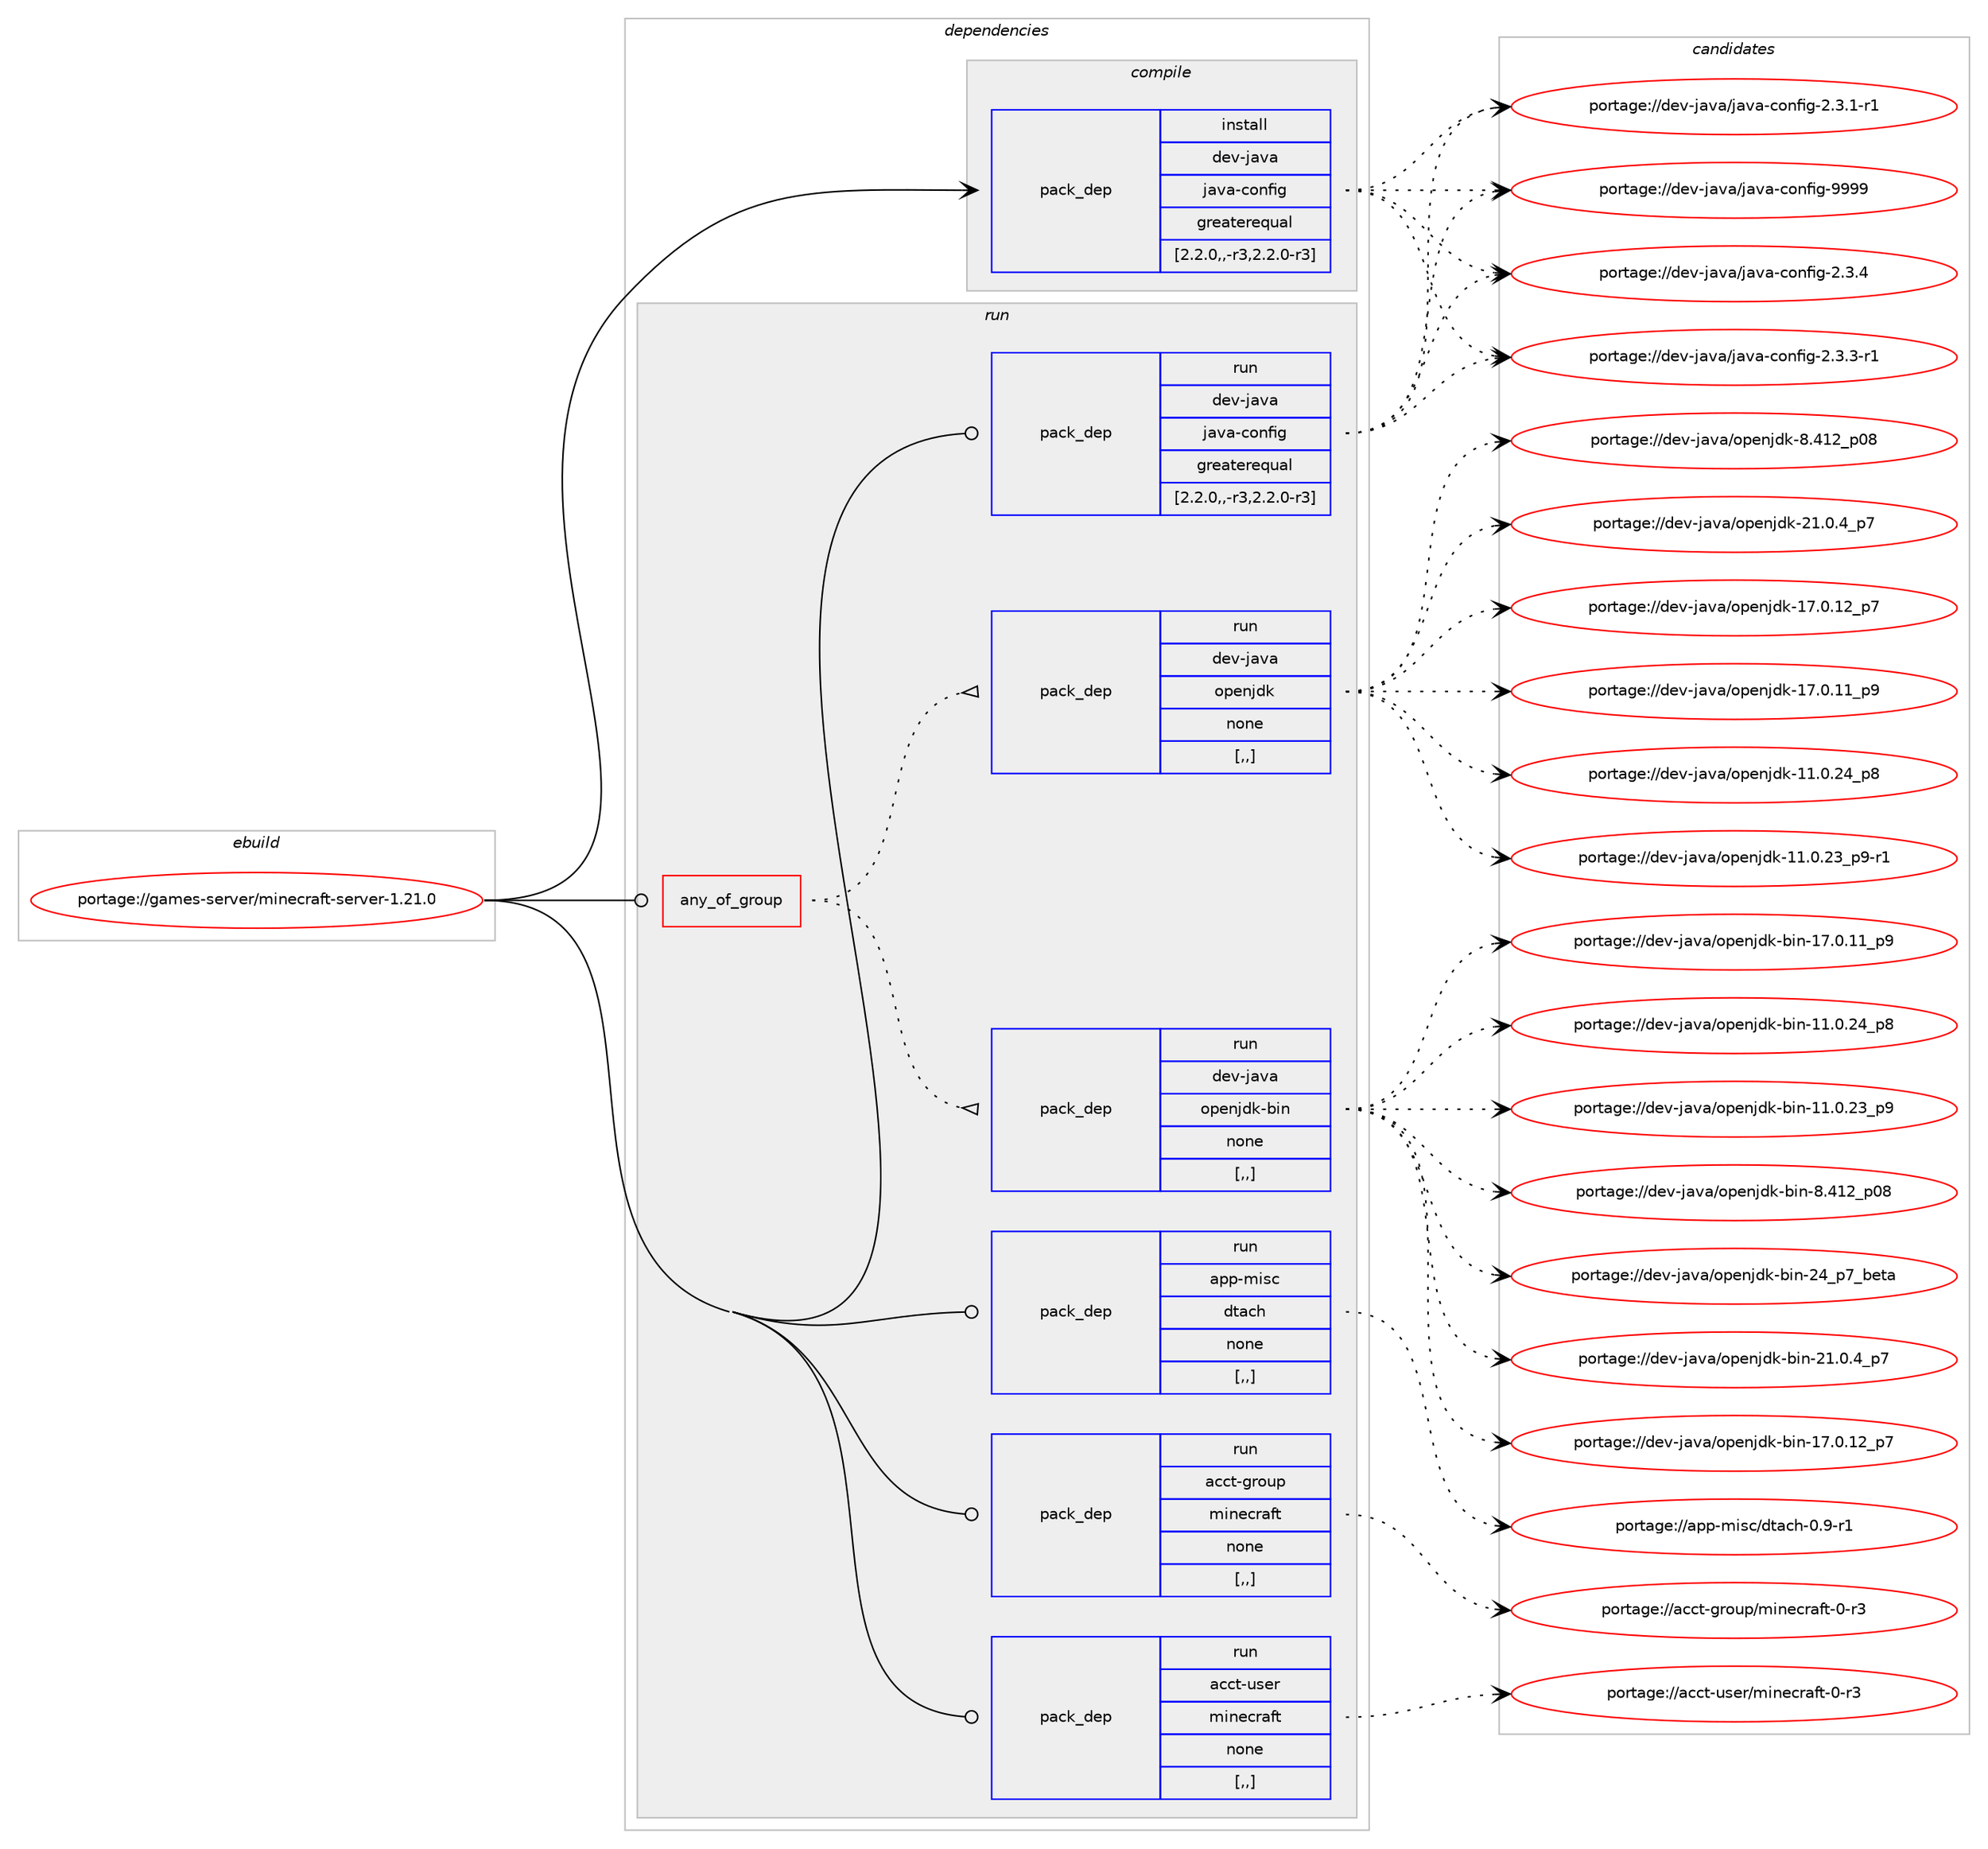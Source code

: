 digraph prolog {

# *************
# Graph options
# *************

newrank=true;
concentrate=true;
compound=true;
graph [rankdir=LR,fontname=Helvetica,fontsize=10,ranksep=1.5];#, ranksep=2.5, nodesep=0.2];
edge  [arrowhead=vee];
node  [fontname=Helvetica,fontsize=10];

# **********
# The ebuild
# **********

subgraph cluster_leftcol {
color=gray;
label=<<i>ebuild</i>>;
id [label="portage://games-server/minecraft-server-1.21.0", color=red, width=4, href="../games-server/minecraft-server-1.21.0.svg"];
}

# ****************
# The dependencies
# ****************

subgraph cluster_midcol {
color=gray;
label=<<i>dependencies</i>>;
subgraph cluster_compile {
fillcolor="#eeeeee";
style=filled;
label=<<i>compile</i>>;
subgraph pack167556 {
dependency233941 [label=<<TABLE BORDER="0" CELLBORDER="1" CELLSPACING="0" CELLPADDING="4" WIDTH="220"><TR><TD ROWSPAN="6" CELLPADDING="30">pack_dep</TD></TR><TR><TD WIDTH="110">install</TD></TR><TR><TD>dev-java</TD></TR><TR><TD>java-config</TD></TR><TR><TD>greaterequal</TD></TR><TR><TD>[2.2.0,,-r3,2.2.0-r3]</TD></TR></TABLE>>, shape=none, color=blue];
}
id:e -> dependency233941:w [weight=20,style="solid",arrowhead="vee"];
}
subgraph cluster_compileandrun {
fillcolor="#eeeeee";
style=filled;
label=<<i>compile and run</i>>;
}
subgraph cluster_run {
fillcolor="#eeeeee";
style=filled;
label=<<i>run</i>>;
subgraph any1366 {
dependency233942 [label=<<TABLE BORDER="0" CELLBORDER="1" CELLSPACING="0" CELLPADDING="4"><TR><TD CELLPADDING="10">any_of_group</TD></TR></TABLE>>, shape=none, color=red];subgraph pack167557 {
dependency233943 [label=<<TABLE BORDER="0" CELLBORDER="1" CELLSPACING="0" CELLPADDING="4" WIDTH="220"><TR><TD ROWSPAN="6" CELLPADDING="30">pack_dep</TD></TR><TR><TD WIDTH="110">run</TD></TR><TR><TD>dev-java</TD></TR><TR><TD>openjdk</TD></TR><TR><TD>none</TD></TR><TR><TD>[,,]</TD></TR></TABLE>>, shape=none, color=blue];
}
dependency233942:e -> dependency233943:w [weight=20,style="dotted",arrowhead="oinv"];
subgraph pack167558 {
dependency233944 [label=<<TABLE BORDER="0" CELLBORDER="1" CELLSPACING="0" CELLPADDING="4" WIDTH="220"><TR><TD ROWSPAN="6" CELLPADDING="30">pack_dep</TD></TR><TR><TD WIDTH="110">run</TD></TR><TR><TD>dev-java</TD></TR><TR><TD>openjdk-bin</TD></TR><TR><TD>none</TD></TR><TR><TD>[,,]</TD></TR></TABLE>>, shape=none, color=blue];
}
dependency233942:e -> dependency233944:w [weight=20,style="dotted",arrowhead="oinv"];
}
id:e -> dependency233942:w [weight=20,style="solid",arrowhead="odot"];
subgraph pack167559 {
dependency233945 [label=<<TABLE BORDER="0" CELLBORDER="1" CELLSPACING="0" CELLPADDING="4" WIDTH="220"><TR><TD ROWSPAN="6" CELLPADDING="30">pack_dep</TD></TR><TR><TD WIDTH="110">run</TD></TR><TR><TD>acct-group</TD></TR><TR><TD>minecraft</TD></TR><TR><TD>none</TD></TR><TR><TD>[,,]</TD></TR></TABLE>>, shape=none, color=blue];
}
id:e -> dependency233945:w [weight=20,style="solid",arrowhead="odot"];
subgraph pack167560 {
dependency233946 [label=<<TABLE BORDER="0" CELLBORDER="1" CELLSPACING="0" CELLPADDING="4" WIDTH="220"><TR><TD ROWSPAN="6" CELLPADDING="30">pack_dep</TD></TR><TR><TD WIDTH="110">run</TD></TR><TR><TD>acct-user</TD></TR><TR><TD>minecraft</TD></TR><TR><TD>none</TD></TR><TR><TD>[,,]</TD></TR></TABLE>>, shape=none, color=blue];
}
id:e -> dependency233946:w [weight=20,style="solid",arrowhead="odot"];
subgraph pack167561 {
dependency233947 [label=<<TABLE BORDER="0" CELLBORDER="1" CELLSPACING="0" CELLPADDING="4" WIDTH="220"><TR><TD ROWSPAN="6" CELLPADDING="30">pack_dep</TD></TR><TR><TD WIDTH="110">run</TD></TR><TR><TD>app-misc</TD></TR><TR><TD>dtach</TD></TR><TR><TD>none</TD></TR><TR><TD>[,,]</TD></TR></TABLE>>, shape=none, color=blue];
}
id:e -> dependency233947:w [weight=20,style="solid",arrowhead="odot"];
subgraph pack167562 {
dependency233948 [label=<<TABLE BORDER="0" CELLBORDER="1" CELLSPACING="0" CELLPADDING="4" WIDTH="220"><TR><TD ROWSPAN="6" CELLPADDING="30">pack_dep</TD></TR><TR><TD WIDTH="110">run</TD></TR><TR><TD>dev-java</TD></TR><TR><TD>java-config</TD></TR><TR><TD>greaterequal</TD></TR><TR><TD>[2.2.0,,-r3,2.2.0-r3]</TD></TR></TABLE>>, shape=none, color=blue];
}
id:e -> dependency233948:w [weight=20,style="solid",arrowhead="odot"];
}
}

# **************
# The candidates
# **************

subgraph cluster_choices {
rank=same;
color=gray;
label=<<i>candidates</i>>;

subgraph choice167556 {
color=black;
nodesep=1;
choice10010111845106971189747106971189745991111101021051034557575757 [label="portage://dev-java/java-config-9999", color=red, width=4,href="../dev-java/java-config-9999.svg"];
choice1001011184510697118974710697118974599111110102105103455046514652 [label="portage://dev-java/java-config-2.3.4", color=red, width=4,href="../dev-java/java-config-2.3.4.svg"];
choice10010111845106971189747106971189745991111101021051034550465146514511449 [label="portage://dev-java/java-config-2.3.3-r1", color=red, width=4,href="../dev-java/java-config-2.3.3-r1.svg"];
choice10010111845106971189747106971189745991111101021051034550465146494511449 [label="portage://dev-java/java-config-2.3.1-r1", color=red, width=4,href="../dev-java/java-config-2.3.1-r1.svg"];
dependency233941:e -> choice10010111845106971189747106971189745991111101021051034557575757:w [style=dotted,weight="100"];
dependency233941:e -> choice1001011184510697118974710697118974599111110102105103455046514652:w [style=dotted,weight="100"];
dependency233941:e -> choice10010111845106971189747106971189745991111101021051034550465146514511449:w [style=dotted,weight="100"];
dependency233941:e -> choice10010111845106971189747106971189745991111101021051034550465146494511449:w [style=dotted,weight="100"];
}
subgraph choice167557 {
color=black;
nodesep=1;
choice10010111845106971189747111112101110106100107455049464846529511255 [label="portage://dev-java/openjdk-21.0.4_p7", color=red, width=4,href="../dev-java/openjdk-21.0.4_p7.svg"];
choice1001011184510697118974711111210111010610010745495546484649509511255 [label="portage://dev-java/openjdk-17.0.12_p7", color=red, width=4,href="../dev-java/openjdk-17.0.12_p7.svg"];
choice1001011184510697118974711111210111010610010745495546484649499511257 [label="portage://dev-java/openjdk-17.0.11_p9", color=red, width=4,href="../dev-java/openjdk-17.0.11_p9.svg"];
choice1001011184510697118974711111210111010610010745494946484650529511256 [label="portage://dev-java/openjdk-11.0.24_p8", color=red, width=4,href="../dev-java/openjdk-11.0.24_p8.svg"];
choice10010111845106971189747111112101110106100107454949464846505195112574511449 [label="portage://dev-java/openjdk-11.0.23_p9-r1", color=red, width=4,href="../dev-java/openjdk-11.0.23_p9-r1.svg"];
choice10010111845106971189747111112101110106100107455646524950951124856 [label="portage://dev-java/openjdk-8.412_p08", color=red, width=4,href="../dev-java/openjdk-8.412_p08.svg"];
dependency233943:e -> choice10010111845106971189747111112101110106100107455049464846529511255:w [style=dotted,weight="100"];
dependency233943:e -> choice1001011184510697118974711111210111010610010745495546484649509511255:w [style=dotted,weight="100"];
dependency233943:e -> choice1001011184510697118974711111210111010610010745495546484649499511257:w [style=dotted,weight="100"];
dependency233943:e -> choice1001011184510697118974711111210111010610010745494946484650529511256:w [style=dotted,weight="100"];
dependency233943:e -> choice10010111845106971189747111112101110106100107454949464846505195112574511449:w [style=dotted,weight="100"];
dependency233943:e -> choice10010111845106971189747111112101110106100107455646524950951124856:w [style=dotted,weight="100"];
}
subgraph choice167558 {
color=black;
nodesep=1;
choice1001011184510697118974711111210111010610010745981051104550529511255959810111697 [label="portage://dev-java/openjdk-bin-24_p7_beta", color=red, width=4,href="../dev-java/openjdk-bin-24_p7_beta.svg"];
choice100101118451069711897471111121011101061001074598105110455049464846529511255 [label="portage://dev-java/openjdk-bin-21.0.4_p7", color=red, width=4,href="../dev-java/openjdk-bin-21.0.4_p7.svg"];
choice10010111845106971189747111112101110106100107459810511045495546484649509511255 [label="portage://dev-java/openjdk-bin-17.0.12_p7", color=red, width=4,href="../dev-java/openjdk-bin-17.0.12_p7.svg"];
choice10010111845106971189747111112101110106100107459810511045495546484649499511257 [label="portage://dev-java/openjdk-bin-17.0.11_p9", color=red, width=4,href="../dev-java/openjdk-bin-17.0.11_p9.svg"];
choice10010111845106971189747111112101110106100107459810511045494946484650529511256 [label="portage://dev-java/openjdk-bin-11.0.24_p8", color=red, width=4,href="../dev-java/openjdk-bin-11.0.24_p8.svg"];
choice10010111845106971189747111112101110106100107459810511045494946484650519511257 [label="portage://dev-java/openjdk-bin-11.0.23_p9", color=red, width=4,href="../dev-java/openjdk-bin-11.0.23_p9.svg"];
choice100101118451069711897471111121011101061001074598105110455646524950951124856 [label="portage://dev-java/openjdk-bin-8.412_p08", color=red, width=4,href="../dev-java/openjdk-bin-8.412_p08.svg"];
dependency233944:e -> choice1001011184510697118974711111210111010610010745981051104550529511255959810111697:w [style=dotted,weight="100"];
dependency233944:e -> choice100101118451069711897471111121011101061001074598105110455049464846529511255:w [style=dotted,weight="100"];
dependency233944:e -> choice10010111845106971189747111112101110106100107459810511045495546484649509511255:w [style=dotted,weight="100"];
dependency233944:e -> choice10010111845106971189747111112101110106100107459810511045495546484649499511257:w [style=dotted,weight="100"];
dependency233944:e -> choice10010111845106971189747111112101110106100107459810511045494946484650529511256:w [style=dotted,weight="100"];
dependency233944:e -> choice10010111845106971189747111112101110106100107459810511045494946484650519511257:w [style=dotted,weight="100"];
dependency233944:e -> choice100101118451069711897471111121011101061001074598105110455646524950951124856:w [style=dotted,weight="100"];
}
subgraph choice167559 {
color=black;
nodesep=1;
choice9799991164510311411111711247109105110101991149710211645484511451 [label="portage://acct-group/minecraft-0-r3", color=red, width=4,href="../acct-group/minecraft-0-r3.svg"];
dependency233945:e -> choice9799991164510311411111711247109105110101991149710211645484511451:w [style=dotted,weight="100"];
}
subgraph choice167560 {
color=black;
nodesep=1;
choice9799991164511711510111447109105110101991149710211645484511451 [label="portage://acct-user/minecraft-0-r3", color=red, width=4,href="../acct-user/minecraft-0-r3.svg"];
dependency233946:e -> choice9799991164511711510111447109105110101991149710211645484511451:w [style=dotted,weight="100"];
}
subgraph choice167561 {
color=black;
nodesep=1;
choice971121124510910511599471001169799104454846574511449 [label="portage://app-misc/dtach-0.9-r1", color=red, width=4,href="../app-misc/dtach-0.9-r1.svg"];
dependency233947:e -> choice971121124510910511599471001169799104454846574511449:w [style=dotted,weight="100"];
}
subgraph choice167562 {
color=black;
nodesep=1;
choice10010111845106971189747106971189745991111101021051034557575757 [label="portage://dev-java/java-config-9999", color=red, width=4,href="../dev-java/java-config-9999.svg"];
choice1001011184510697118974710697118974599111110102105103455046514652 [label="portage://dev-java/java-config-2.3.4", color=red, width=4,href="../dev-java/java-config-2.3.4.svg"];
choice10010111845106971189747106971189745991111101021051034550465146514511449 [label="portage://dev-java/java-config-2.3.3-r1", color=red, width=4,href="../dev-java/java-config-2.3.3-r1.svg"];
choice10010111845106971189747106971189745991111101021051034550465146494511449 [label="portage://dev-java/java-config-2.3.1-r1", color=red, width=4,href="../dev-java/java-config-2.3.1-r1.svg"];
dependency233948:e -> choice10010111845106971189747106971189745991111101021051034557575757:w [style=dotted,weight="100"];
dependency233948:e -> choice1001011184510697118974710697118974599111110102105103455046514652:w [style=dotted,weight="100"];
dependency233948:e -> choice10010111845106971189747106971189745991111101021051034550465146514511449:w [style=dotted,weight="100"];
dependency233948:e -> choice10010111845106971189747106971189745991111101021051034550465146494511449:w [style=dotted,weight="100"];
}
}

}
